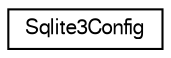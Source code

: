 digraph "Graphical Class Hierarchy"
{
  edge [fontname="FreeSans",fontsize="10",labelfontname="FreeSans",labelfontsize="10"];
  node [fontname="FreeSans",fontsize="10",shape=record];
  rankdir="LR";
  Node0 [label="Sqlite3Config",height=0.2,width=0.4,color="black", fillcolor="white", style="filled",URL="$structSqlite3Config.html"];
}
